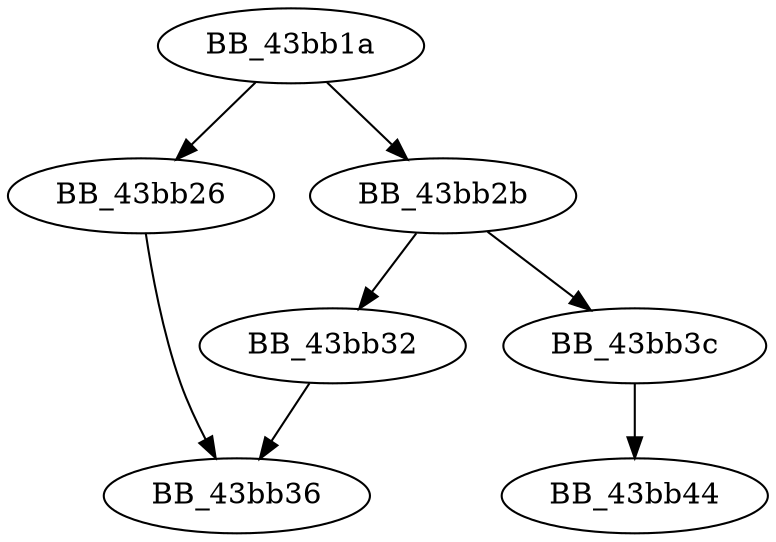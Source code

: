 DiGraph unknown_libname_62{
BB_43bb1a->BB_43bb26
BB_43bb1a->BB_43bb2b
BB_43bb26->BB_43bb36
BB_43bb2b->BB_43bb32
BB_43bb2b->BB_43bb3c
BB_43bb32->BB_43bb36
BB_43bb3c->BB_43bb44
}
